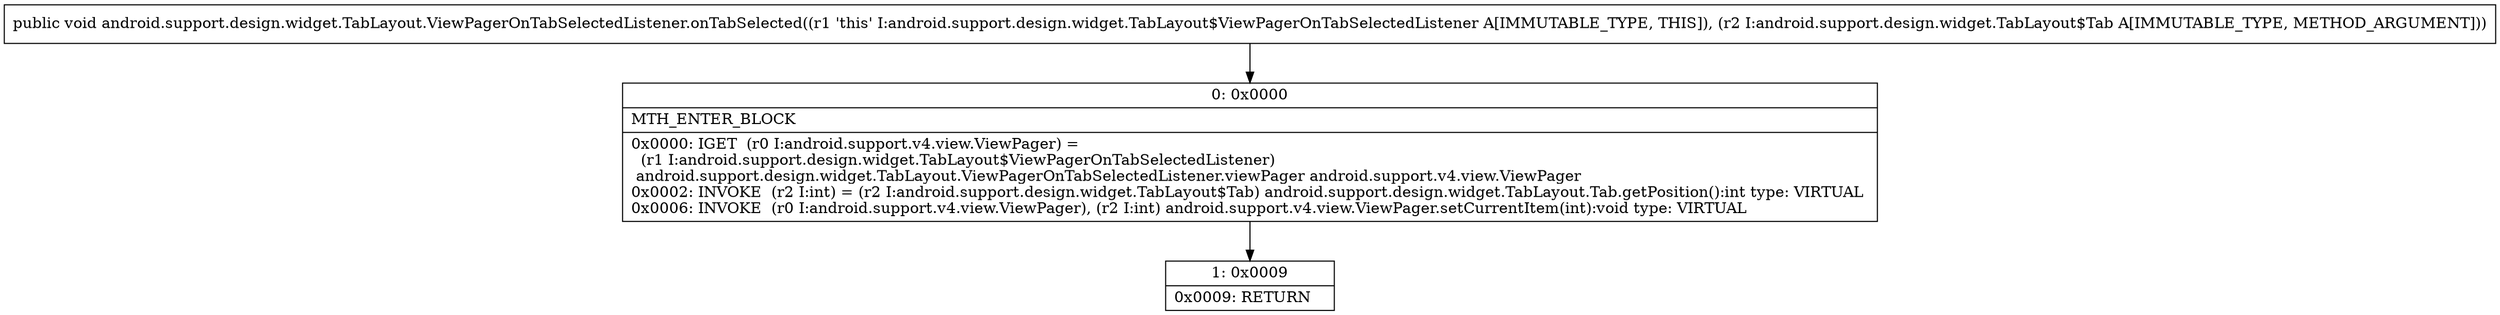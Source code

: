 digraph "CFG forandroid.support.design.widget.TabLayout.ViewPagerOnTabSelectedListener.onTabSelected(Landroid\/support\/design\/widget\/TabLayout$Tab;)V" {
Node_0 [shape=record,label="{0\:\ 0x0000|MTH_ENTER_BLOCK\l|0x0000: IGET  (r0 I:android.support.v4.view.ViewPager) = \l  (r1 I:android.support.design.widget.TabLayout$ViewPagerOnTabSelectedListener)\l android.support.design.widget.TabLayout.ViewPagerOnTabSelectedListener.viewPager android.support.v4.view.ViewPager \l0x0002: INVOKE  (r2 I:int) = (r2 I:android.support.design.widget.TabLayout$Tab) android.support.design.widget.TabLayout.Tab.getPosition():int type: VIRTUAL \l0x0006: INVOKE  (r0 I:android.support.v4.view.ViewPager), (r2 I:int) android.support.v4.view.ViewPager.setCurrentItem(int):void type: VIRTUAL \l}"];
Node_1 [shape=record,label="{1\:\ 0x0009|0x0009: RETURN   \l}"];
MethodNode[shape=record,label="{public void android.support.design.widget.TabLayout.ViewPagerOnTabSelectedListener.onTabSelected((r1 'this' I:android.support.design.widget.TabLayout$ViewPagerOnTabSelectedListener A[IMMUTABLE_TYPE, THIS]), (r2 I:android.support.design.widget.TabLayout$Tab A[IMMUTABLE_TYPE, METHOD_ARGUMENT])) }"];
MethodNode -> Node_0;
Node_0 -> Node_1;
}

